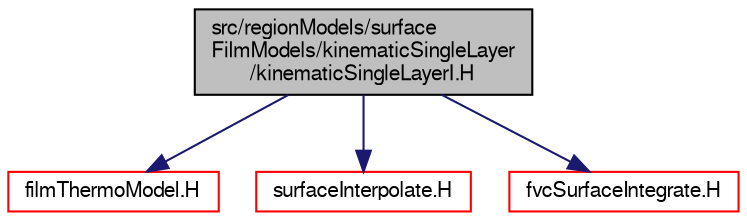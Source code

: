 digraph "src/regionModels/surfaceFilmModels/kinematicSingleLayer/kinematicSingleLayerI.H"
{
  bgcolor="transparent";
  edge [fontname="FreeSans",fontsize="10",labelfontname="FreeSans",labelfontsize="10"];
  node [fontname="FreeSans",fontsize="10",shape=record];
  Node0 [label="src/regionModels/surface\lFilmModels/kinematicSingleLayer\l/kinematicSingleLayerI.H",height=0.2,width=0.4,color="black", fillcolor="grey75", style="filled", fontcolor="black"];
  Node0 -> Node1 [color="midnightblue",fontsize="10",style="solid",fontname="FreeSans"];
  Node1 [label="filmThermoModel.H",height=0.2,width=0.4,color="red",URL="$a14210.html"];
  Node0 -> Node333 [color="midnightblue",fontsize="10",style="solid",fontname="FreeSans"];
  Node333 [label="surfaceInterpolate.H",height=0.2,width=0.4,color="red",URL="$a04307.html",tooltip="Surface Interpolation. "];
  Node0 -> Node337 [color="midnightblue",fontsize="10",style="solid",fontname="FreeSans"];
  Node337 [label="fvcSurfaceIntegrate.H",height=0.2,width=0.4,color="red",URL="$a03044.html",tooltip="Surface integrate surfaceField creating a volField. Surface sum a surfaceField creating a volField..."];
}

